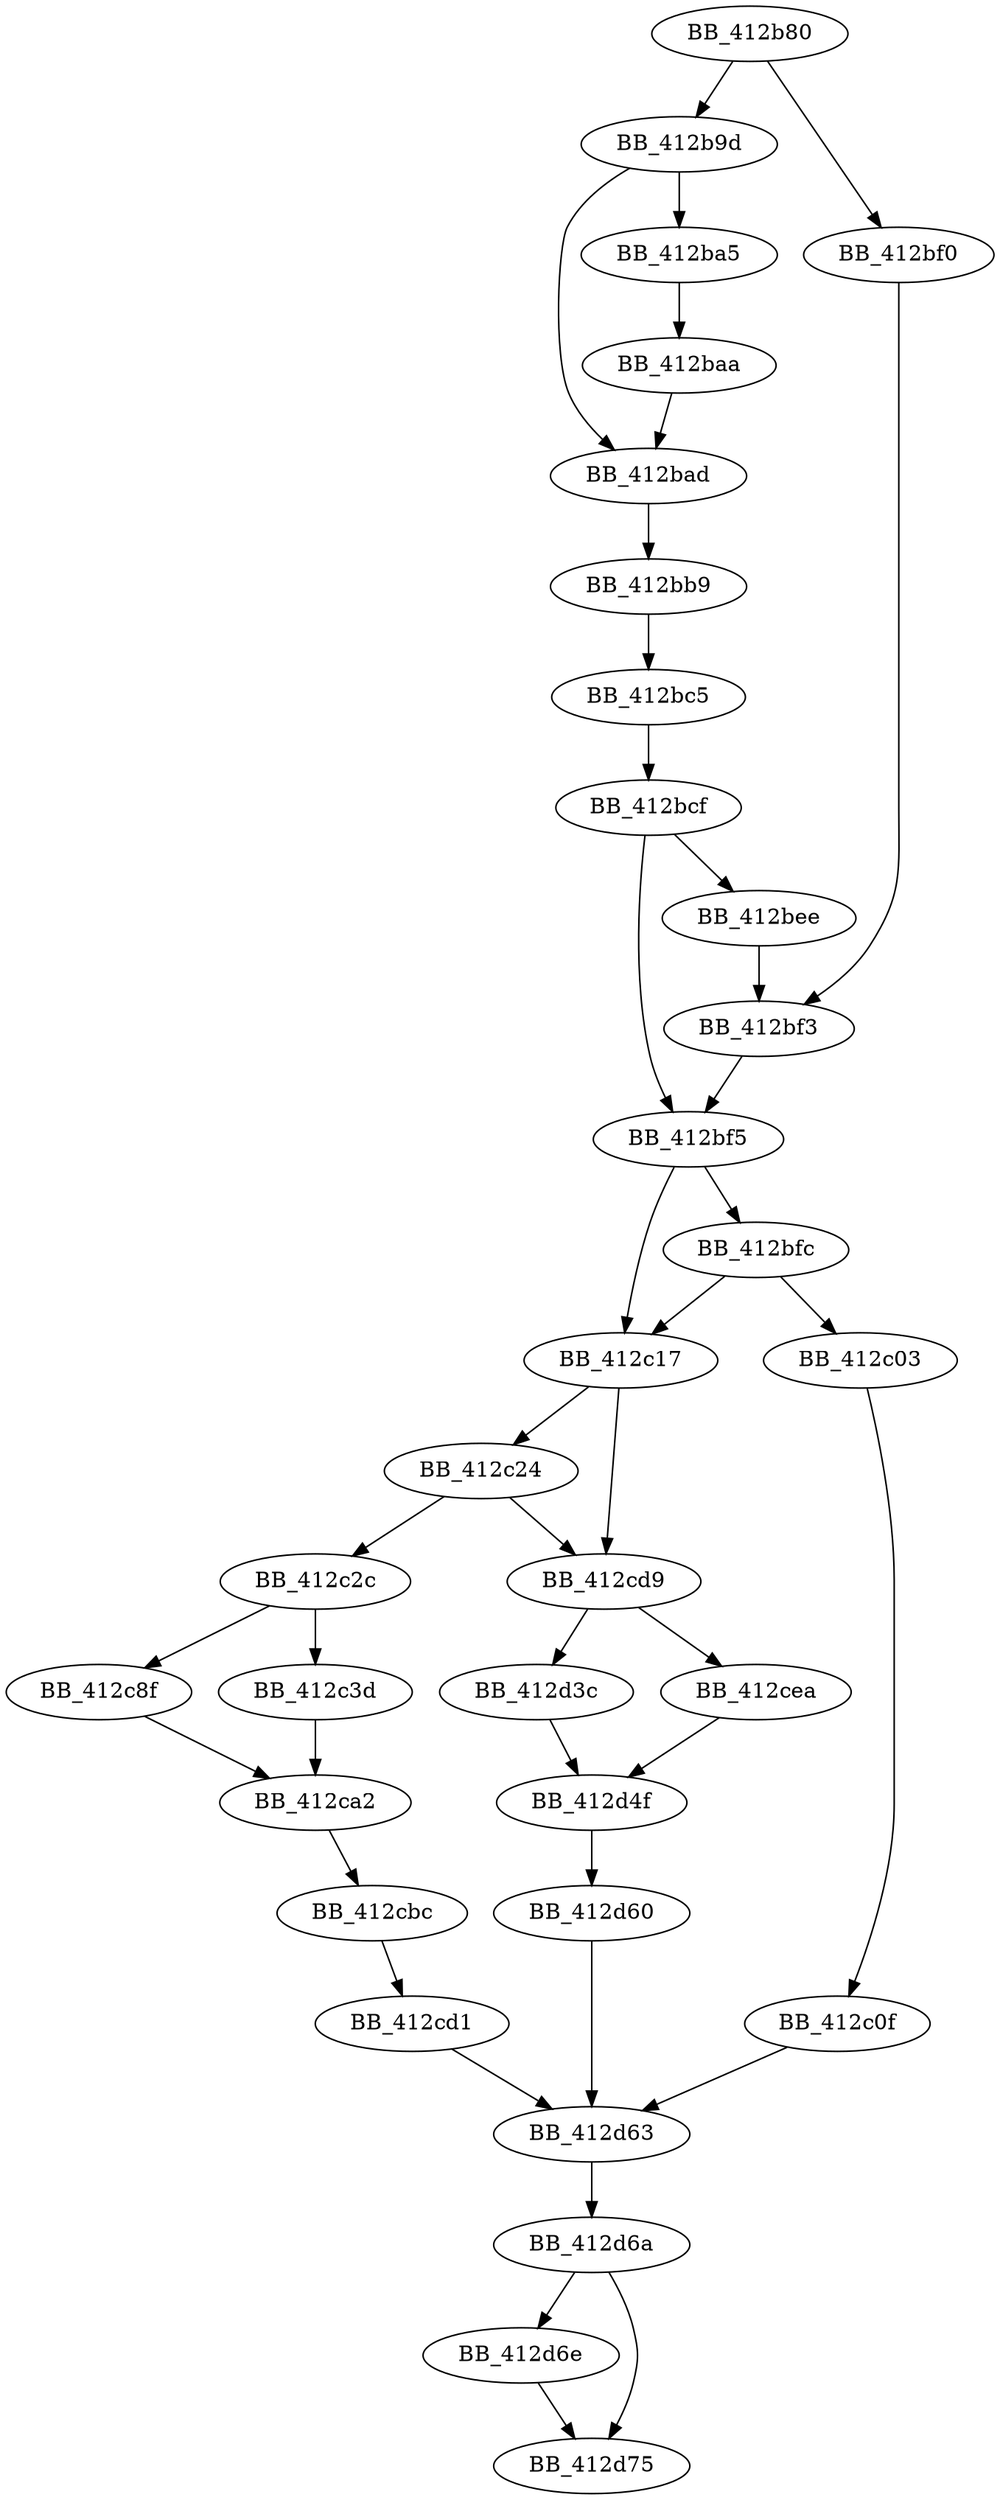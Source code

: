 DiGraph sub_412B80{
BB_412b80->BB_412b9d
BB_412b80->BB_412bf0
BB_412b9d->BB_412ba5
BB_412b9d->BB_412bad
BB_412ba5->BB_412baa
BB_412baa->BB_412bad
BB_412bad->BB_412bb9
BB_412bb9->BB_412bc5
BB_412bc5->BB_412bcf
BB_412bcf->BB_412bee
BB_412bcf->BB_412bf5
BB_412bee->BB_412bf3
BB_412bf0->BB_412bf3
BB_412bf3->BB_412bf5
BB_412bf5->BB_412bfc
BB_412bf5->BB_412c17
BB_412bfc->BB_412c03
BB_412bfc->BB_412c17
BB_412c03->BB_412c0f
BB_412c0f->BB_412d63
BB_412c17->BB_412c24
BB_412c17->BB_412cd9
BB_412c24->BB_412c2c
BB_412c24->BB_412cd9
BB_412c2c->BB_412c3d
BB_412c2c->BB_412c8f
BB_412c3d->BB_412ca2
BB_412c8f->BB_412ca2
BB_412ca2->BB_412cbc
BB_412cbc->BB_412cd1
BB_412cd1->BB_412d63
BB_412cd9->BB_412cea
BB_412cd9->BB_412d3c
BB_412cea->BB_412d4f
BB_412d3c->BB_412d4f
BB_412d4f->BB_412d60
BB_412d60->BB_412d63
BB_412d63->BB_412d6a
BB_412d6a->BB_412d6e
BB_412d6a->BB_412d75
BB_412d6e->BB_412d75
}
